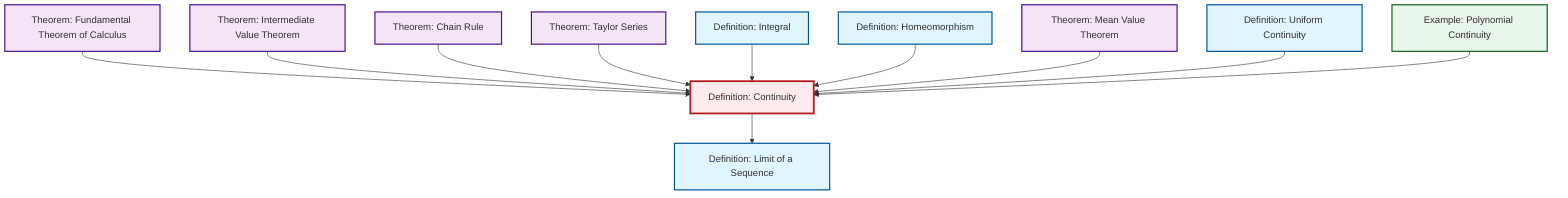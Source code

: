 graph TD
    classDef definition fill:#e1f5fe,stroke:#01579b,stroke-width:2px
    classDef theorem fill:#f3e5f5,stroke:#4a148c,stroke-width:2px
    classDef axiom fill:#fff3e0,stroke:#e65100,stroke-width:2px
    classDef example fill:#e8f5e9,stroke:#1b5e20,stroke-width:2px
    classDef current fill:#ffebee,stroke:#b71c1c,stroke-width:3px
    thm-fundamental-calculus["Theorem: Fundamental Theorem of Calculus"]:::theorem
    thm-mean-value["Theorem: Mean Value Theorem"]:::theorem
    def-continuity["Definition: Continuity"]:::definition
    thm-intermediate-value["Theorem: Intermediate Value Theorem"]:::theorem
    thm-taylor-series["Theorem: Taylor Series"]:::theorem
    def-homeomorphism["Definition: Homeomorphism"]:::definition
    def-integral["Definition: Integral"]:::definition
    ex-polynomial-continuity["Example: Polynomial Continuity"]:::example
    thm-chain-rule["Theorem: Chain Rule"]:::theorem
    def-limit["Definition: Limit of a Sequence"]:::definition
    def-uniform-continuity["Definition: Uniform Continuity"]:::definition
    thm-fundamental-calculus --> def-continuity
    thm-intermediate-value --> def-continuity
    def-continuity --> def-limit
    thm-chain-rule --> def-continuity
    thm-taylor-series --> def-continuity
    def-integral --> def-continuity
    def-homeomorphism --> def-continuity
    thm-mean-value --> def-continuity
    def-uniform-continuity --> def-continuity
    ex-polynomial-continuity --> def-continuity
    class def-continuity current